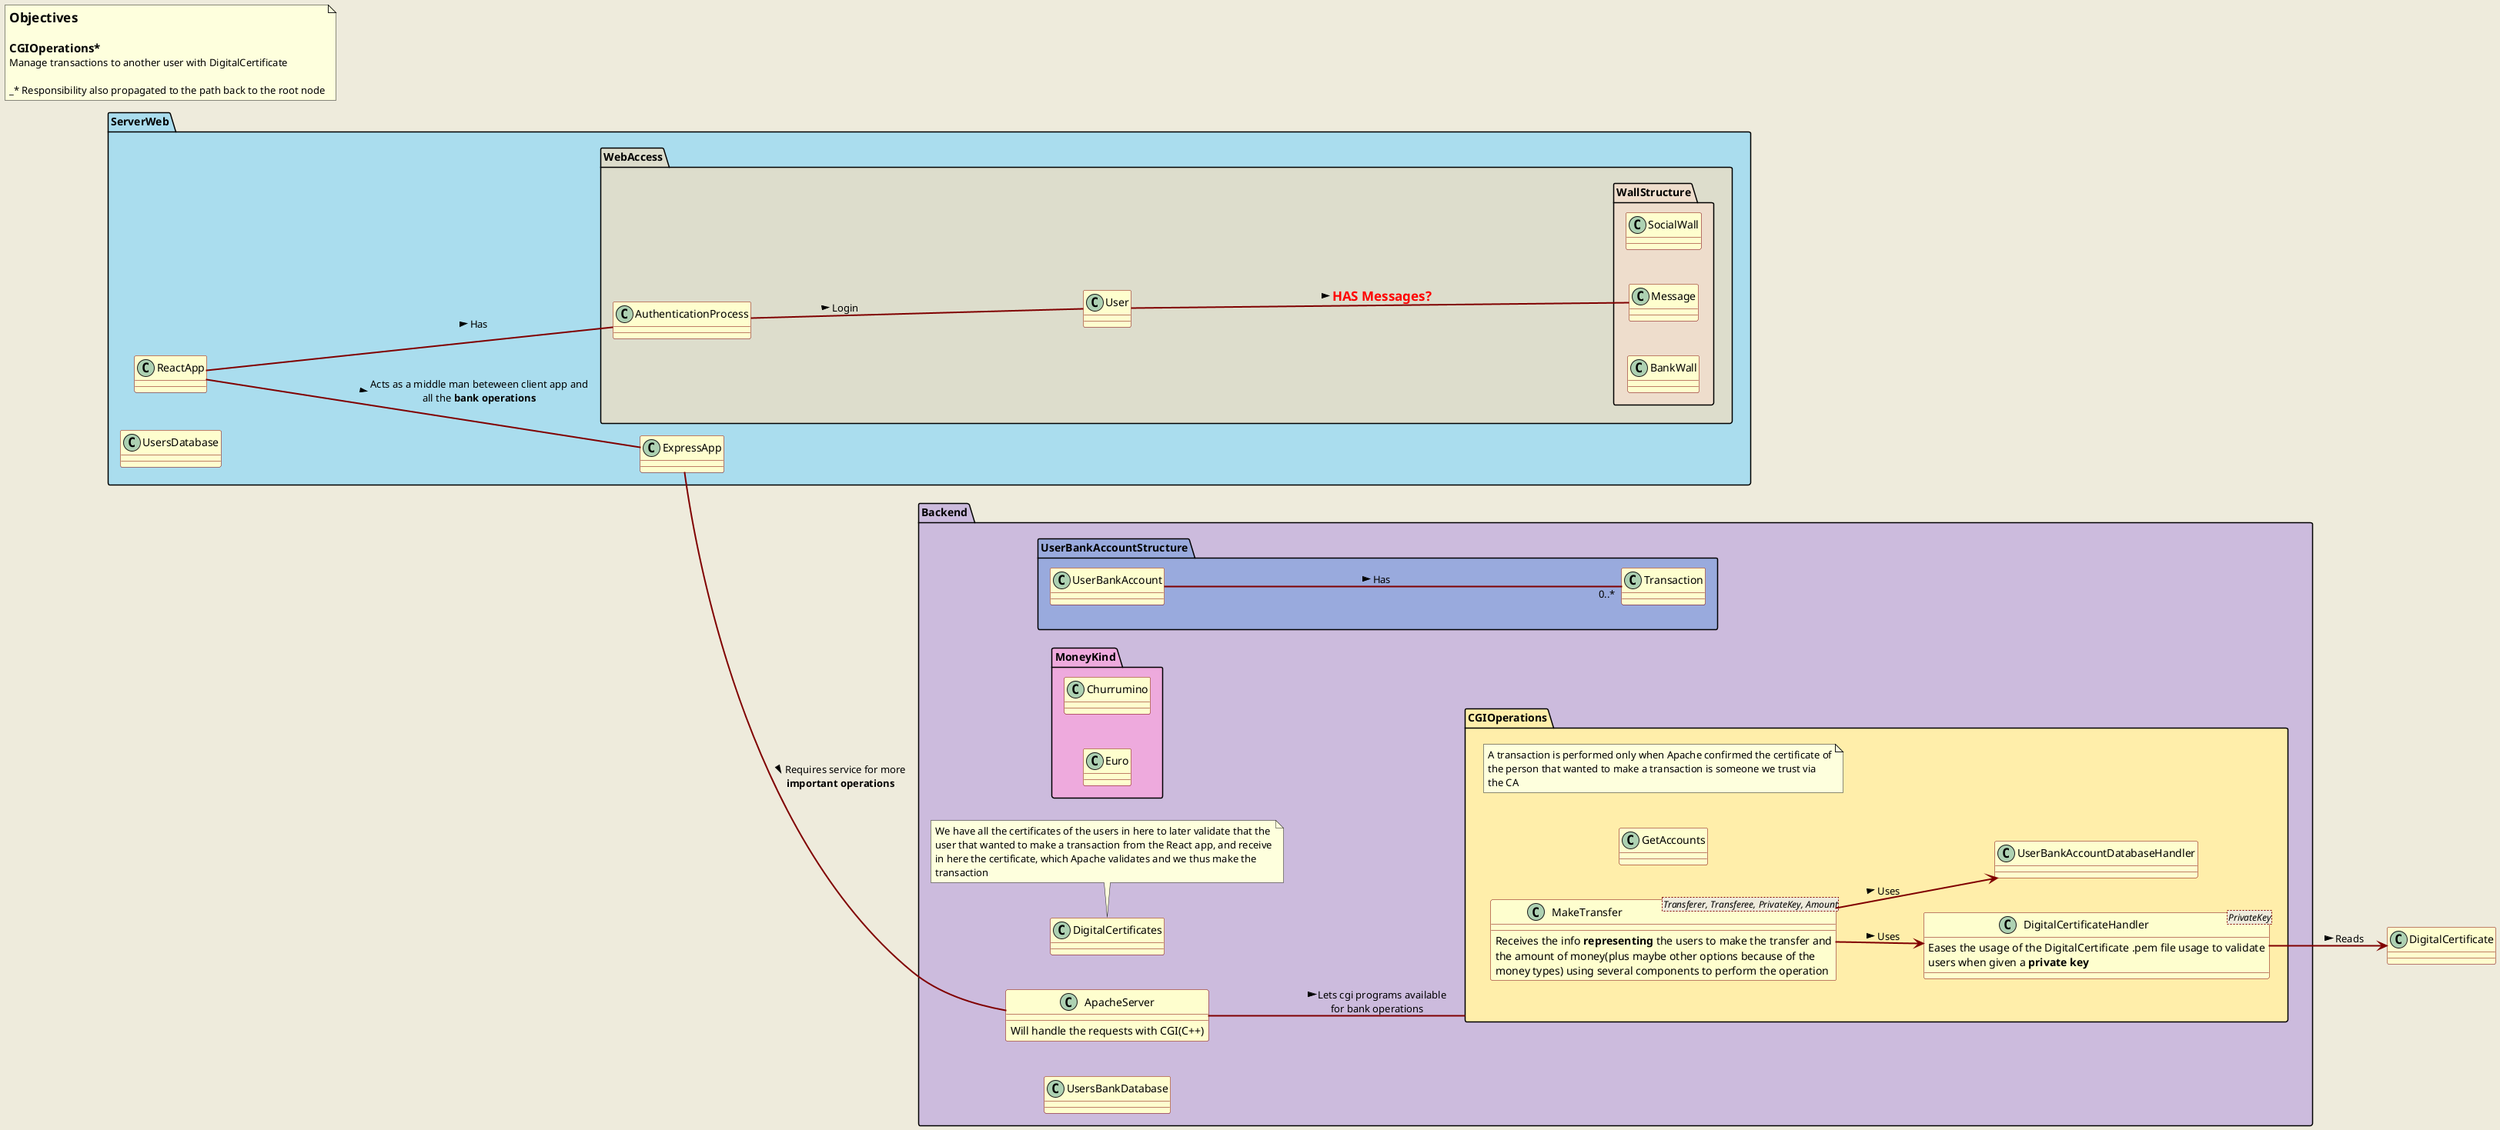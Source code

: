 @startuml

skinparam MaxMessageSize 300
skinparam WrapWidth 300
'skinparam componentStyle uml1
'skinparam linetype polyline
'skinparam linetype ortho
skinparam Nodesep 45
'skinparam Ranksep 45
'top to bottom direction
left to right direction
skinparam wrapWidth 450
Skinparam backgroundColor #EEEBDC
skinparam class {
ArrowColor Maroon
BorderColor Maroon
BackgroundColor  #fefece
ArrowThickness 2
}

'//===========================  Layout object, invisible object to maipualte the position of other objects
'//====

note as ketim
=Objectives

==CGIOperations*
Manage transactions to another user with DigitalCertificate

_* Responsibility also propagated to the path back to the root node
end note


package ServerWeb #ade { 
    class ReactApp {

    }
    class ExpressApp {

    }
    package WebAccess #ddc {
        class AuthenticationProcess {

        }
        class User {

        }
        package WallStructure #edc {
            class SocialWall {

            }
            class Message {

            }
            class BankWall {

            }
        }
    }
    class UsersDatabase {

    }
}

package Backend #cbd {
    class DigitalCertificates {
    }
    note bottom
    We have all the certificates of the users in here to later validate that the user that wanted to make a transaction from the React app, and receive in here the certificate, which Apache validates and we thus make the transaction
    end note
    class ApacheServer {
        Will handle the requests with CGI(C++)

    }
    package CGIOperations #fea {
        note as CGINotes
        A transaction is performed only when Apache confirmed the certificate of the person that wanted to make a transaction is someone we trust via the CA
        end note
        class GetAccounts {

        }
        class MakeTransfer<Transferer, Transferee, PrivateKey, Amount> {
            Receives the info **representing** the users to make the transfer and the amount of money(plus maybe other options because of the money types) using several components to perform the operation

        }
        class DigitalCertificateHandler<PrivateKey> {
            Eases the usage of the DigitalCertificate .pem file usage to validate users when given a **private key**
        }
        class UserBankAccountDatabaseHandler {

        }
    }


    package UserBankAccountStructure #9ad {
        class UserBankAccount {
            
        }
        class Transaction {

        }
    }
    class UsersBankDatabase {

    }

    package MoneyKind #ead {
        class Churrumino {

        }
        class Euro {

        }
    }
}

'//===========================  Relationships
AuthenticationProcess -- User : > Login
User -- Message : > ==<color:Red>HAS Messages?

ReactApp -- AuthenticationProcess : > Has

UserBankAccount -- "0..*" Transaction : > Has

ReactApp -- ExpressApp : > Acts as a middle man beteween client app and all the **bank operations**
ExpressApp -- ApacheServer : > Requires service for more \n**important operations**
ApacheServer -- CGIOperations : > Lets cgi programs available \nfor bank operations

MakeTransfer --> DigitalCertificateHandler : > Uses
MakeTransfer --> UserBankAccountDatabaseHandler : > Uses
DigitalCertificateHandler --> DigitalCertificate : > Reads
@enduml









/'
Objetivonnuu
Dar seguimiento y monitoreoccdndas
fubakese radyacion
ed cintinua cin serrvicios
calidad
docencia'
continuo 

traabjos finales
docencia

3 tipos de poblacion
    Egresados pero no graduados
    Graduados
    Docentes
Multiusuario
Hay proveedores que dan la infromacion, los cuales NO SON USUARIOS
Mientras que los que consultan esta informacion SI son usuarios
'/